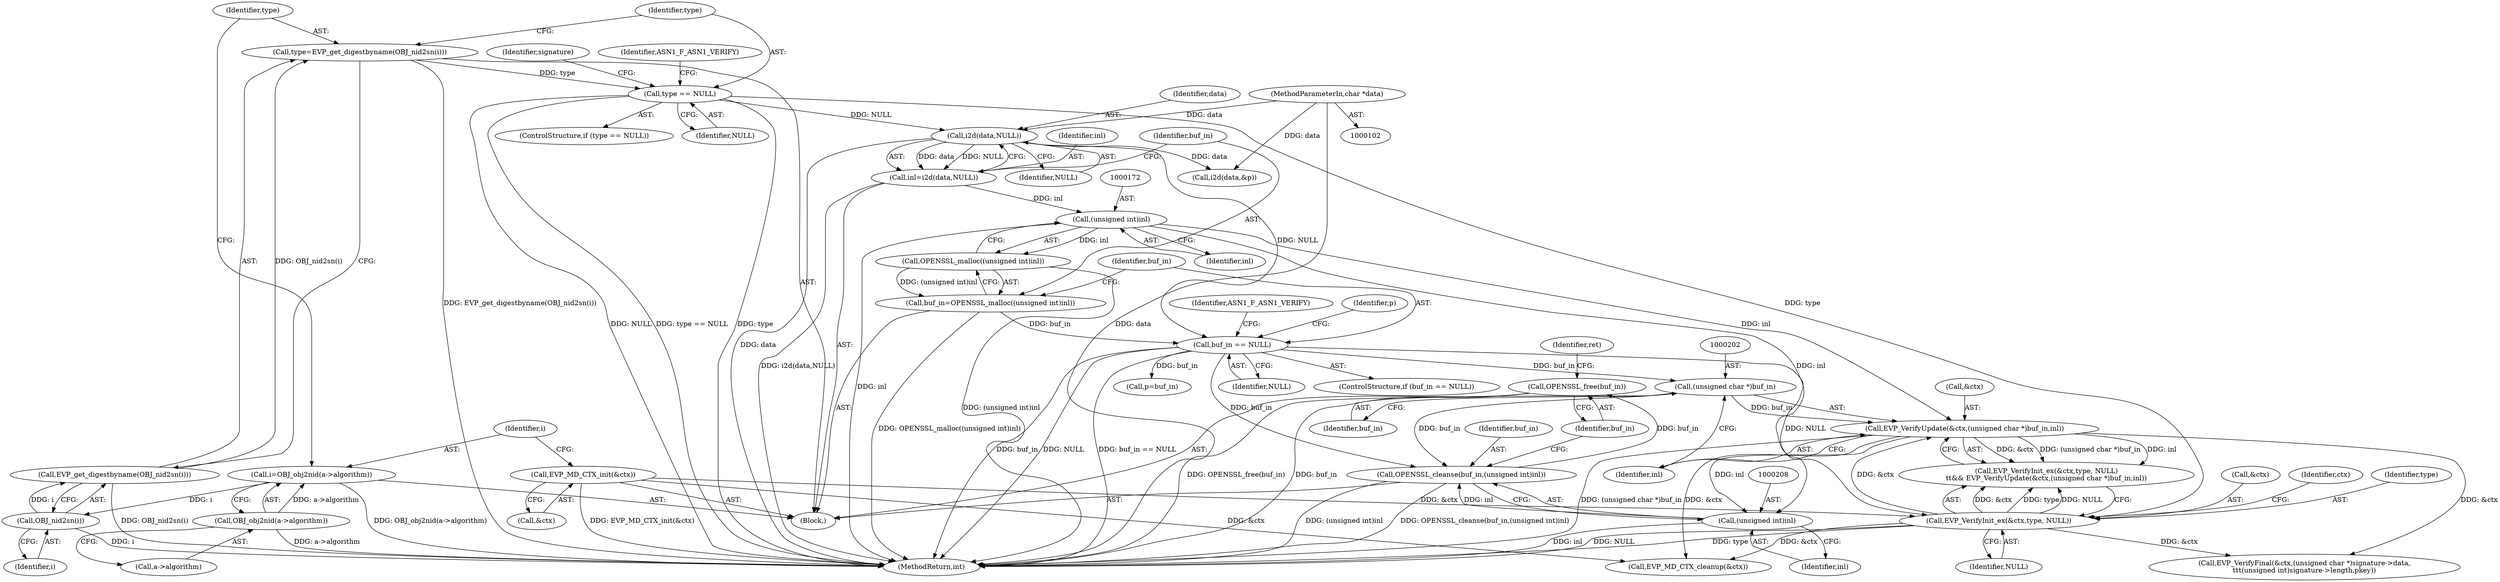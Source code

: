 digraph "0_openssl_684400ce192dac51df3d3e92b61830a6ef90be3e_0@API" {
"1000210" [label="(Call,OPENSSL_free(buf_in))"];
"1000205" [label="(Call,OPENSSL_cleanse(buf_in,(unsigned int)inl))"];
"1000201" [label="(Call,(unsigned char *)buf_in)"];
"1000175" [label="(Call,buf_in == NULL)"];
"1000168" [label="(Call,buf_in=OPENSSL_malloc((unsigned int)inl))"];
"1000170" [label="(Call,OPENSSL_malloc((unsigned int)inl))"];
"1000171" [label="(Call,(unsigned int)inl)"];
"1000163" [label="(Call,inl=i2d(data,NULL))"];
"1000165" [label="(Call,i2d(data,NULL))"];
"1000106" [label="(MethodParameterIn,char *data)"];
"1000138" [label="(Call,type == NULL)"];
"1000132" [label="(Call,type=EVP_get_digestbyname(OBJ_nid2sn(i)))"];
"1000134" [label="(Call,EVP_get_digestbyname(OBJ_nid2sn(i)))"];
"1000135" [label="(Call,OBJ_nid2sn(i))"];
"1000126" [label="(Call,i=OBJ_obj2nid(a->algorithm))"];
"1000128" [label="(Call,OBJ_obj2nid(a->algorithm))"];
"1000207" [label="(Call,(unsigned int)inl)"];
"1000198" [label="(Call,EVP_VerifyUpdate(&ctx,(unsigned char *)buf_in,inl))"];
"1000193" [label="(Call,EVP_VerifyInit_ex(&ctx,type, NULL))"];
"1000123" [label="(Call,EVP_MD_CTX_init(&ctx))"];
"1000204" [label="(Identifier,inl)"];
"1000197" [label="(Identifier,NULL)"];
"1000164" [label="(Identifier,inl)"];
"1000138" [label="(Call,type == NULL)"];
"1000170" [label="(Call,OPENSSL_malloc((unsigned int)inl))"];
"1000165" [label="(Call,i2d(data,NULL))"];
"1000210" [label="(Call,OPENSSL_free(buf_in))"];
"1000183" [label="(Call,p=buf_in)"];
"1000203" [label="(Identifier,buf_in)"];
"1000258" [label="(MethodReturn,int)"];
"1000180" [label="(Identifier,ASN1_F_ASN1_VERIFY)"];
"1000137" [label="(ControlStructure,if (type == NULL))"];
"1000201" [label="(Call,(unsigned char *)buf_in)"];
"1000193" [label="(Call,EVP_VerifyInit_ex(&ctx,type, NULL))"];
"1000163" [label="(Call,inl=i2d(data,NULL))"];
"1000253" [label="(Call,EVP_MD_CTX_cleanup(&ctx))"];
"1000194" [label="(Call,&ctx)"];
"1000173" [label="(Identifier,inl)"];
"1000198" [label="(Call,EVP_VerifyUpdate(&ctx,(unsigned char *)buf_in,inl))"];
"1000177" [label="(Identifier,NULL)"];
"1000176" [label="(Identifier,buf_in)"];
"1000123" [label="(Call,EVP_MD_CTX_init(&ctx))"];
"1000127" [label="(Identifier,i)"];
"1000150" [label="(Identifier,signature)"];
"1000136" [label="(Identifier,i)"];
"1000200" [label="(Identifier,ctx)"];
"1000214" [label="(Identifier,ret)"];
"1000106" [label="(MethodParameterIn,char *data)"];
"1000209" [label="(Identifier,inl)"];
"1000207" [label="(Call,(unsigned int)inl)"];
"1000205" [label="(Call,OPENSSL_cleanse(buf_in,(unsigned int)inl))"];
"1000129" [label="(Call,a->algorithm)"];
"1000167" [label="(Identifier,NULL)"];
"1000126" [label="(Call,i=OBJ_obj2nid(a->algorithm))"];
"1000124" [label="(Call,&ctx)"];
"1000199" [label="(Call,&ctx)"];
"1000192" [label="(Call,EVP_VerifyInit_ex(&ctx,type, NULL)\n\t\t&& EVP_VerifyUpdate(&ctx,(unsigned char *)buf_in,inl))"];
"1000211" [label="(Identifier,buf_in)"];
"1000184" [label="(Identifier,p)"];
"1000226" [label="(Call,EVP_VerifyFinal(&ctx,(unsigned char *)signature->data,\n\t\t\t(unsigned int)signature->length,pkey))"];
"1000169" [label="(Identifier,buf_in)"];
"1000108" [label="(Block,)"];
"1000140" [label="(Identifier,NULL)"];
"1000134" [label="(Call,EVP_get_digestbyname(OBJ_nid2sn(i)))"];
"1000206" [label="(Identifier,buf_in)"];
"1000132" [label="(Call,type=EVP_get_digestbyname(OBJ_nid2sn(i)))"];
"1000143" [label="(Identifier,ASN1_F_ASN1_VERIFY)"];
"1000135" [label="(Call,OBJ_nid2sn(i))"];
"1000171" [label="(Call,(unsigned int)inl)"];
"1000139" [label="(Identifier,type)"];
"1000186" [label="(Call,i2d(data,&p))"];
"1000133" [label="(Identifier,type)"];
"1000168" [label="(Call,buf_in=OPENSSL_malloc((unsigned int)inl))"];
"1000175" [label="(Call,buf_in == NULL)"];
"1000166" [label="(Identifier,data)"];
"1000128" [label="(Call,OBJ_obj2nid(a->algorithm))"];
"1000174" [label="(ControlStructure,if (buf_in == NULL))"];
"1000196" [label="(Identifier,type)"];
"1000210" -> "1000108"  [label="AST: "];
"1000210" -> "1000211"  [label="CFG: "];
"1000211" -> "1000210"  [label="AST: "];
"1000214" -> "1000210"  [label="CFG: "];
"1000210" -> "1000258"  [label="DDG: OPENSSL_free(buf_in)"];
"1000210" -> "1000258"  [label="DDG: buf_in"];
"1000205" -> "1000210"  [label="DDG: buf_in"];
"1000205" -> "1000108"  [label="AST: "];
"1000205" -> "1000207"  [label="CFG: "];
"1000206" -> "1000205"  [label="AST: "];
"1000207" -> "1000205"  [label="AST: "];
"1000211" -> "1000205"  [label="CFG: "];
"1000205" -> "1000258"  [label="DDG: (unsigned int)inl"];
"1000205" -> "1000258"  [label="DDG: OPENSSL_cleanse(buf_in,(unsigned int)inl)"];
"1000201" -> "1000205"  [label="DDG: buf_in"];
"1000175" -> "1000205"  [label="DDG: buf_in"];
"1000207" -> "1000205"  [label="DDG: inl"];
"1000201" -> "1000198"  [label="AST: "];
"1000201" -> "1000203"  [label="CFG: "];
"1000202" -> "1000201"  [label="AST: "];
"1000203" -> "1000201"  [label="AST: "];
"1000204" -> "1000201"  [label="CFG: "];
"1000201" -> "1000198"  [label="DDG: buf_in"];
"1000175" -> "1000201"  [label="DDG: buf_in"];
"1000175" -> "1000174"  [label="AST: "];
"1000175" -> "1000177"  [label="CFG: "];
"1000176" -> "1000175"  [label="AST: "];
"1000177" -> "1000175"  [label="AST: "];
"1000180" -> "1000175"  [label="CFG: "];
"1000184" -> "1000175"  [label="CFG: "];
"1000175" -> "1000258"  [label="DDG: buf_in"];
"1000175" -> "1000258"  [label="DDG: NULL"];
"1000175" -> "1000258"  [label="DDG: buf_in == NULL"];
"1000168" -> "1000175"  [label="DDG: buf_in"];
"1000165" -> "1000175"  [label="DDG: NULL"];
"1000175" -> "1000183"  [label="DDG: buf_in"];
"1000175" -> "1000193"  [label="DDG: NULL"];
"1000168" -> "1000108"  [label="AST: "];
"1000168" -> "1000170"  [label="CFG: "];
"1000169" -> "1000168"  [label="AST: "];
"1000170" -> "1000168"  [label="AST: "];
"1000176" -> "1000168"  [label="CFG: "];
"1000168" -> "1000258"  [label="DDG: OPENSSL_malloc((unsigned int)inl)"];
"1000170" -> "1000168"  [label="DDG: (unsigned int)inl"];
"1000170" -> "1000171"  [label="CFG: "];
"1000171" -> "1000170"  [label="AST: "];
"1000170" -> "1000258"  [label="DDG: (unsigned int)inl"];
"1000171" -> "1000170"  [label="DDG: inl"];
"1000171" -> "1000173"  [label="CFG: "];
"1000172" -> "1000171"  [label="AST: "];
"1000173" -> "1000171"  [label="AST: "];
"1000171" -> "1000258"  [label="DDG: inl"];
"1000163" -> "1000171"  [label="DDG: inl"];
"1000171" -> "1000198"  [label="DDG: inl"];
"1000171" -> "1000207"  [label="DDG: inl"];
"1000163" -> "1000108"  [label="AST: "];
"1000163" -> "1000165"  [label="CFG: "];
"1000164" -> "1000163"  [label="AST: "];
"1000165" -> "1000163"  [label="AST: "];
"1000169" -> "1000163"  [label="CFG: "];
"1000163" -> "1000258"  [label="DDG: i2d(data,NULL)"];
"1000165" -> "1000163"  [label="DDG: data"];
"1000165" -> "1000163"  [label="DDG: NULL"];
"1000165" -> "1000167"  [label="CFG: "];
"1000166" -> "1000165"  [label="AST: "];
"1000167" -> "1000165"  [label="AST: "];
"1000165" -> "1000258"  [label="DDG: data"];
"1000106" -> "1000165"  [label="DDG: data"];
"1000138" -> "1000165"  [label="DDG: NULL"];
"1000165" -> "1000186"  [label="DDG: data"];
"1000106" -> "1000102"  [label="AST: "];
"1000106" -> "1000258"  [label="DDG: data"];
"1000106" -> "1000186"  [label="DDG: data"];
"1000138" -> "1000137"  [label="AST: "];
"1000138" -> "1000140"  [label="CFG: "];
"1000139" -> "1000138"  [label="AST: "];
"1000140" -> "1000138"  [label="AST: "];
"1000143" -> "1000138"  [label="CFG: "];
"1000150" -> "1000138"  [label="CFG: "];
"1000138" -> "1000258"  [label="DDG: type"];
"1000138" -> "1000258"  [label="DDG: NULL"];
"1000138" -> "1000258"  [label="DDG: type == NULL"];
"1000132" -> "1000138"  [label="DDG: type"];
"1000138" -> "1000193"  [label="DDG: type"];
"1000132" -> "1000108"  [label="AST: "];
"1000132" -> "1000134"  [label="CFG: "];
"1000133" -> "1000132"  [label="AST: "];
"1000134" -> "1000132"  [label="AST: "];
"1000139" -> "1000132"  [label="CFG: "];
"1000132" -> "1000258"  [label="DDG: EVP_get_digestbyname(OBJ_nid2sn(i))"];
"1000134" -> "1000132"  [label="DDG: OBJ_nid2sn(i)"];
"1000134" -> "1000135"  [label="CFG: "];
"1000135" -> "1000134"  [label="AST: "];
"1000134" -> "1000258"  [label="DDG: OBJ_nid2sn(i)"];
"1000135" -> "1000134"  [label="DDG: i"];
"1000135" -> "1000136"  [label="CFG: "];
"1000136" -> "1000135"  [label="AST: "];
"1000135" -> "1000258"  [label="DDG: i"];
"1000126" -> "1000135"  [label="DDG: i"];
"1000126" -> "1000108"  [label="AST: "];
"1000126" -> "1000128"  [label="CFG: "];
"1000127" -> "1000126"  [label="AST: "];
"1000128" -> "1000126"  [label="AST: "];
"1000133" -> "1000126"  [label="CFG: "];
"1000126" -> "1000258"  [label="DDG: OBJ_obj2nid(a->algorithm)"];
"1000128" -> "1000126"  [label="DDG: a->algorithm"];
"1000128" -> "1000129"  [label="CFG: "];
"1000129" -> "1000128"  [label="AST: "];
"1000128" -> "1000258"  [label="DDG: a->algorithm"];
"1000207" -> "1000209"  [label="CFG: "];
"1000208" -> "1000207"  [label="AST: "];
"1000209" -> "1000207"  [label="AST: "];
"1000207" -> "1000258"  [label="DDG: inl"];
"1000198" -> "1000207"  [label="DDG: inl"];
"1000198" -> "1000192"  [label="AST: "];
"1000198" -> "1000204"  [label="CFG: "];
"1000199" -> "1000198"  [label="AST: "];
"1000204" -> "1000198"  [label="AST: "];
"1000192" -> "1000198"  [label="CFG: "];
"1000198" -> "1000258"  [label="DDG: (unsigned char *)buf_in"];
"1000198" -> "1000192"  [label="DDG: &ctx"];
"1000198" -> "1000192"  [label="DDG: (unsigned char *)buf_in"];
"1000198" -> "1000192"  [label="DDG: inl"];
"1000193" -> "1000198"  [label="DDG: &ctx"];
"1000198" -> "1000226"  [label="DDG: &ctx"];
"1000198" -> "1000253"  [label="DDG: &ctx"];
"1000193" -> "1000192"  [label="AST: "];
"1000193" -> "1000197"  [label="CFG: "];
"1000194" -> "1000193"  [label="AST: "];
"1000196" -> "1000193"  [label="AST: "];
"1000197" -> "1000193"  [label="AST: "];
"1000200" -> "1000193"  [label="CFG: "];
"1000192" -> "1000193"  [label="CFG: "];
"1000193" -> "1000258"  [label="DDG: NULL"];
"1000193" -> "1000258"  [label="DDG: type"];
"1000193" -> "1000192"  [label="DDG: &ctx"];
"1000193" -> "1000192"  [label="DDG: type"];
"1000193" -> "1000192"  [label="DDG: NULL"];
"1000123" -> "1000193"  [label="DDG: &ctx"];
"1000193" -> "1000226"  [label="DDG: &ctx"];
"1000193" -> "1000253"  [label="DDG: &ctx"];
"1000123" -> "1000108"  [label="AST: "];
"1000123" -> "1000124"  [label="CFG: "];
"1000124" -> "1000123"  [label="AST: "];
"1000127" -> "1000123"  [label="CFG: "];
"1000123" -> "1000258"  [label="DDG: EVP_MD_CTX_init(&ctx)"];
"1000123" -> "1000253"  [label="DDG: &ctx"];
}
